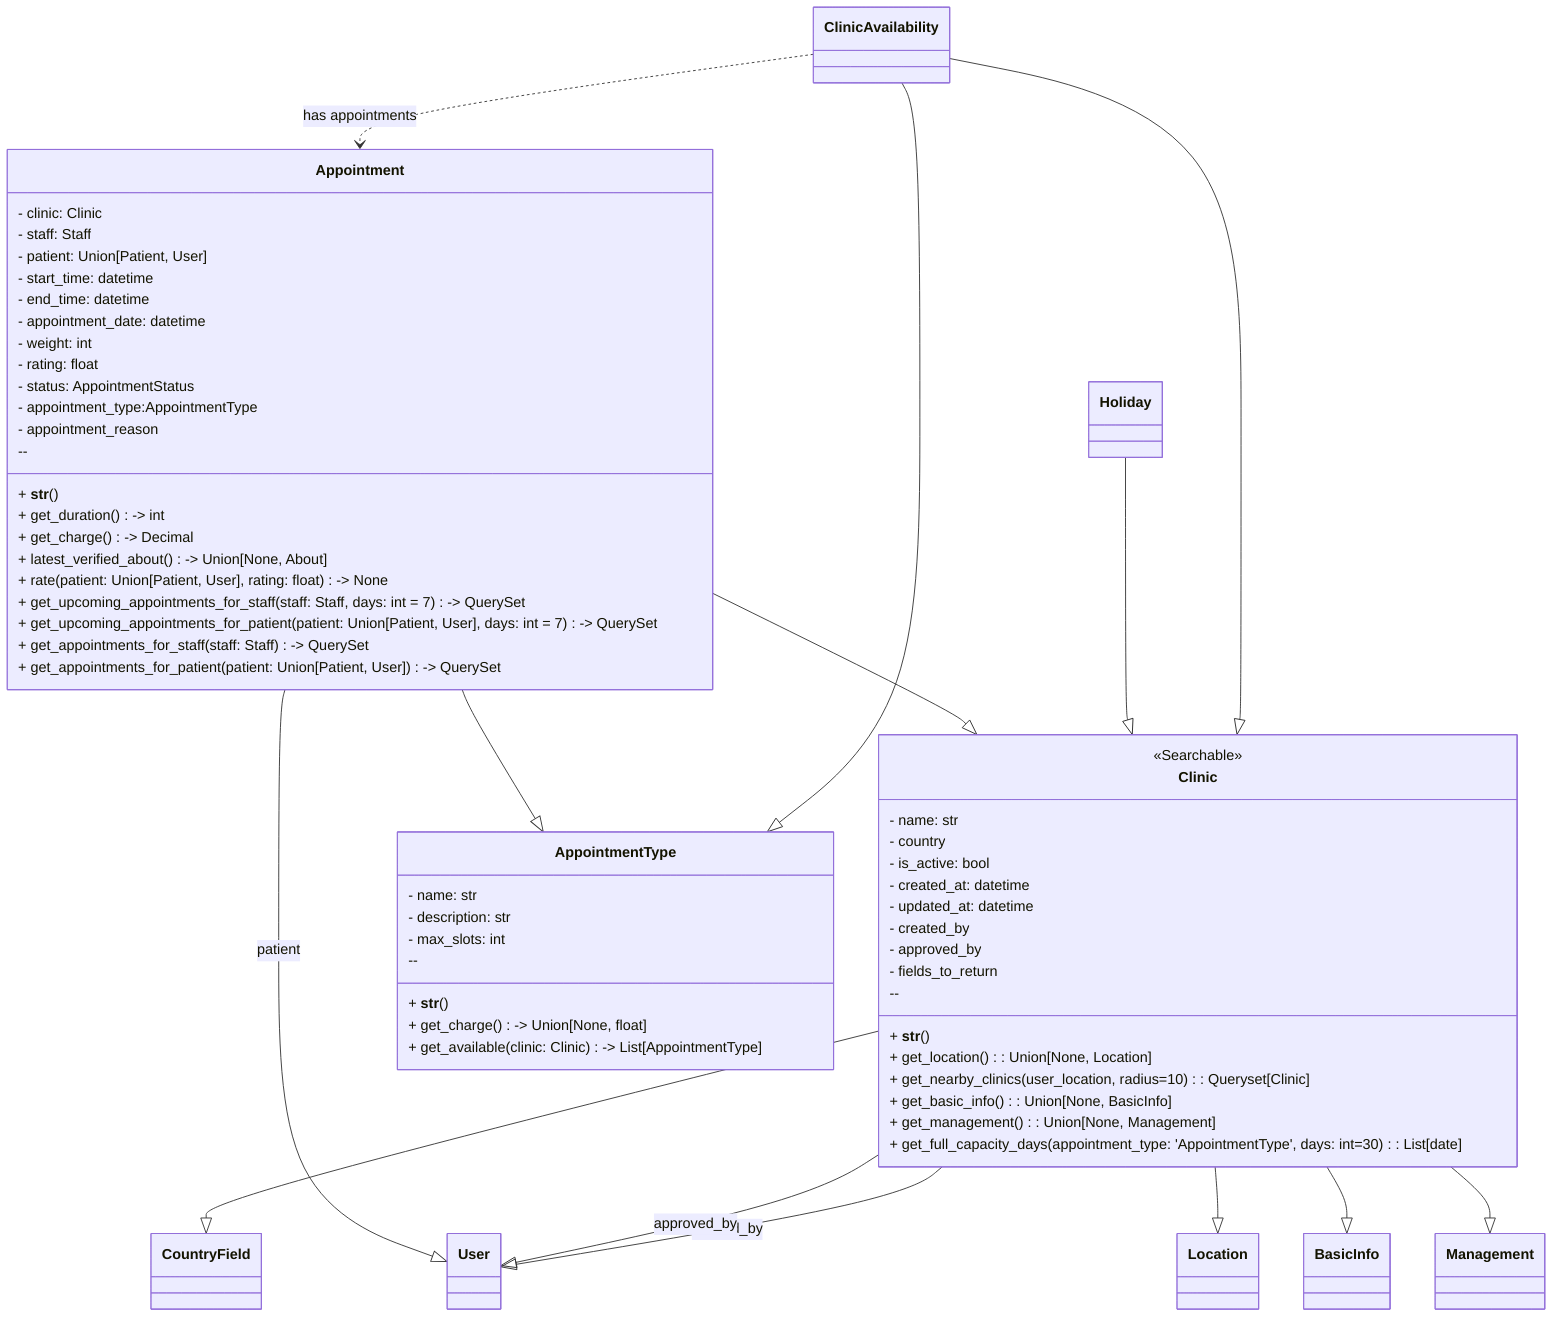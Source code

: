 classDiagram
    class Clinic {
        <<Searchable>>
        - name: str
        - country
        - is_active: bool
        - created_at: datetime
        - updated_at: datetime
        - created_by
        - approved_by
        - fields_to_return
        --
        + __str__()
        + get_location() : Union[None, Location]
        + get_nearby_clinics(user_location, radius=10): Queryset[Clinic]
        + get_basic_info(): Union[None, BasicInfo]
        + get_management(): Union[None, Management]
        + get_full_capacity_days(appointment_type: 'AppointmentType', days: int=30): List[date]
    }
    class CountryField
    class User
    class Location
    class BasicInfo
    class Management
    class ClinicAvailability
    class Holiday
    class AppointmentType {
        - name: str
        - description: str
        - max_slots: int
        --
        + __str__()
        + get_charge() -> Union[None, float]
        + get_available(clinic: Clinic) -> List[AppointmentType]
    }
    class Appointment {
        - clinic: Clinic
        - staff: Staff
        - patient: Union[Patient, User]
        - start_time: datetime
        - end_time: datetime
        - appointment_date: datetime
        - weight: int
        - rating: float
        - status: AppointmentStatus
        - appointment_type:AppointmentType
        - appointment_reason
        --
        + __str__()
        + get_duration() -> int
        + get_charge() -> Decimal
        + latest_verified_about() -> Union[None, About]
        + rate(patient: Union[Patient, User], rating: float) -> None
        + get_upcoming_appointments_for_staff(staff: Staff, days: int = 7) -> QuerySet
        + get_upcoming_appointments_for_patient(patient: Union[Patient, User], days: int = 7) -> QuerySet
        + get_appointments_for_staff(staff: Staff) -> QuerySet
        + get_appointments_for_patient(patient: Union[Patient, User]) -> QuerySet
    }
    Clinic --|> CountryField
    Clinic --|> User: created_by
    Clinic --|> User: approved_by
    Clinic --|> Location
    Clinic --|> BasicInfo
    Clinic --|> Management
    ClinicAvailability --|> Clinic
    ClinicAvailability --|> AppointmentType
    ClinicAvailability ..> Appointment: has appointments
    Holiday --|> Clinic
    Appointment --|> Clinic
    Appointment --|> AppointmentType
    Appointment --|> User: patient